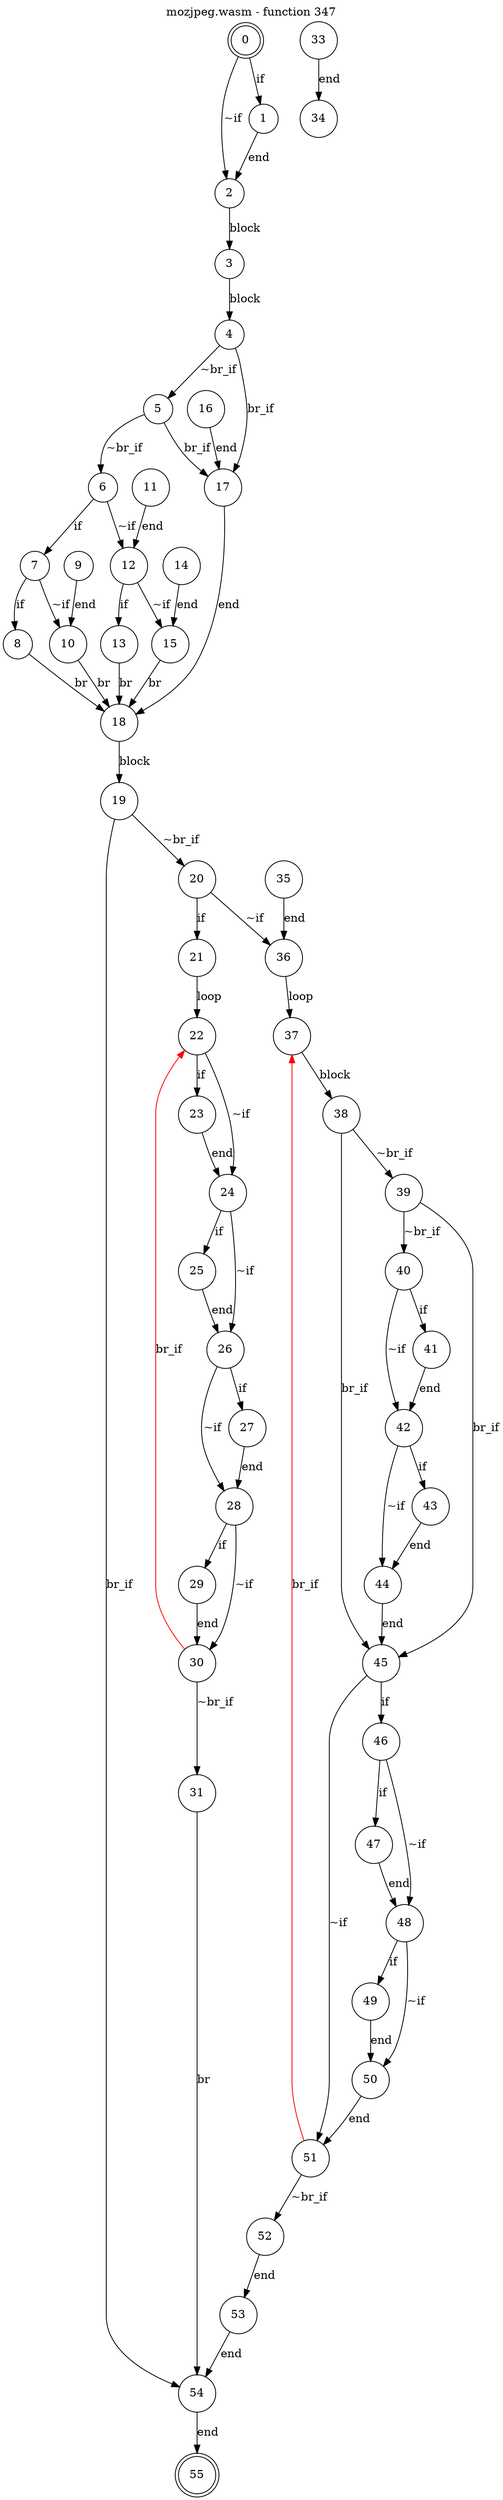 digraph finite_state_machine {
    label = "mozjpeg.wasm - function 347"
    labelloc =  t
    labelfontsize = 16
    labelfontcolor = black
    labelfontname = "Helvetica"
    node [shape = doublecircle]; 0 55;
    node [shape = circle];
    0 -> 1[label = "if"];
    0 -> 2[label = "~if"];
    1 -> 2[label = "end"];
    2 -> 3[label = "block"];
    3 -> 4[label = "block"];
    4 -> 5[label = "~br_if"];
    4 -> 17[label = "br_if"];
    5 -> 6[label = "~br_if"];
    5 -> 17[label = "br_if"];
    6 -> 7[label = "if"];
    6 -> 12[label = "~if"];
    7 -> 8[label = "if"];
    7 -> 10[label = "~if"];
    8 -> 18[label = "br"];
    9 -> 10[label = "end"];
    10 -> 18[label = "br"];
    11 -> 12[label = "end"];
    12 -> 13[label = "if"];
    12 -> 15[label = "~if"];
    13 -> 18[label = "br"];
    14 -> 15[label = "end"];
    15 -> 18[label = "br"];
    16 -> 17[label = "end"];
    17 -> 18[label = "end"];
    18 -> 19[label = "block"];
    19 -> 20[label = "~br_if"];
    19 -> 54[label = "br_if"];
    20 -> 21[label = "if"];
    20 -> 36[label = "~if"];
    21 -> 22[label = "loop"];
    22 -> 23[label = "if"];
    22 -> 24[label = "~if"];
    23 -> 24[label = "end"];
    24 -> 25[label = "if"];
    24 -> 26[label = "~if"];
    25 -> 26[label = "end"];
    26 -> 27[label = "if"];
    26 -> 28[label = "~if"];
    27 -> 28[label = "end"];
    28 -> 29[label = "if"];
    28 -> 30[label = "~if"];
    29 -> 30[label = "end"];
    30 -> 31[label = "~br_if"];
    30 -> 22[color="red" label = "br_if"];
    31 -> 54[label = "br"];
    33 -> 34[label = "end"];
    35 -> 36[label = "end"];
    36 -> 37[label = "loop"];
    37 -> 38[label = "block"];
    38 -> 39[label = "~br_if"];
    38 -> 45[label = "br_if"];
    39 -> 40[label = "~br_if"];
    39 -> 45[label = "br_if"];
    40 -> 41[label = "if"];
    40 -> 42[label = "~if"];
    41 -> 42[label = "end"];
    42 -> 43[label = "if"];
    42 -> 44[label = "~if"];
    43 -> 44[label = "end"];
    44 -> 45[label = "end"];
    45 -> 46[label = "if"];
    45 -> 51[label = "~if"];
    46 -> 47[label = "if"];
    46 -> 48[label = "~if"];
    47 -> 48[label = "end"];
    48 -> 49[label = "if"];
    48 -> 50[label = "~if"];
    49 -> 50[label = "end"];
    50 -> 51[label = "end"];
    51 -> 52[label = "~br_if"];
    51 -> 37[color="red" label = "br_if"];
    52 -> 53[label = "end"];
    53 -> 54[label = "end"];
    54 -> 55[label = "end"];
}
